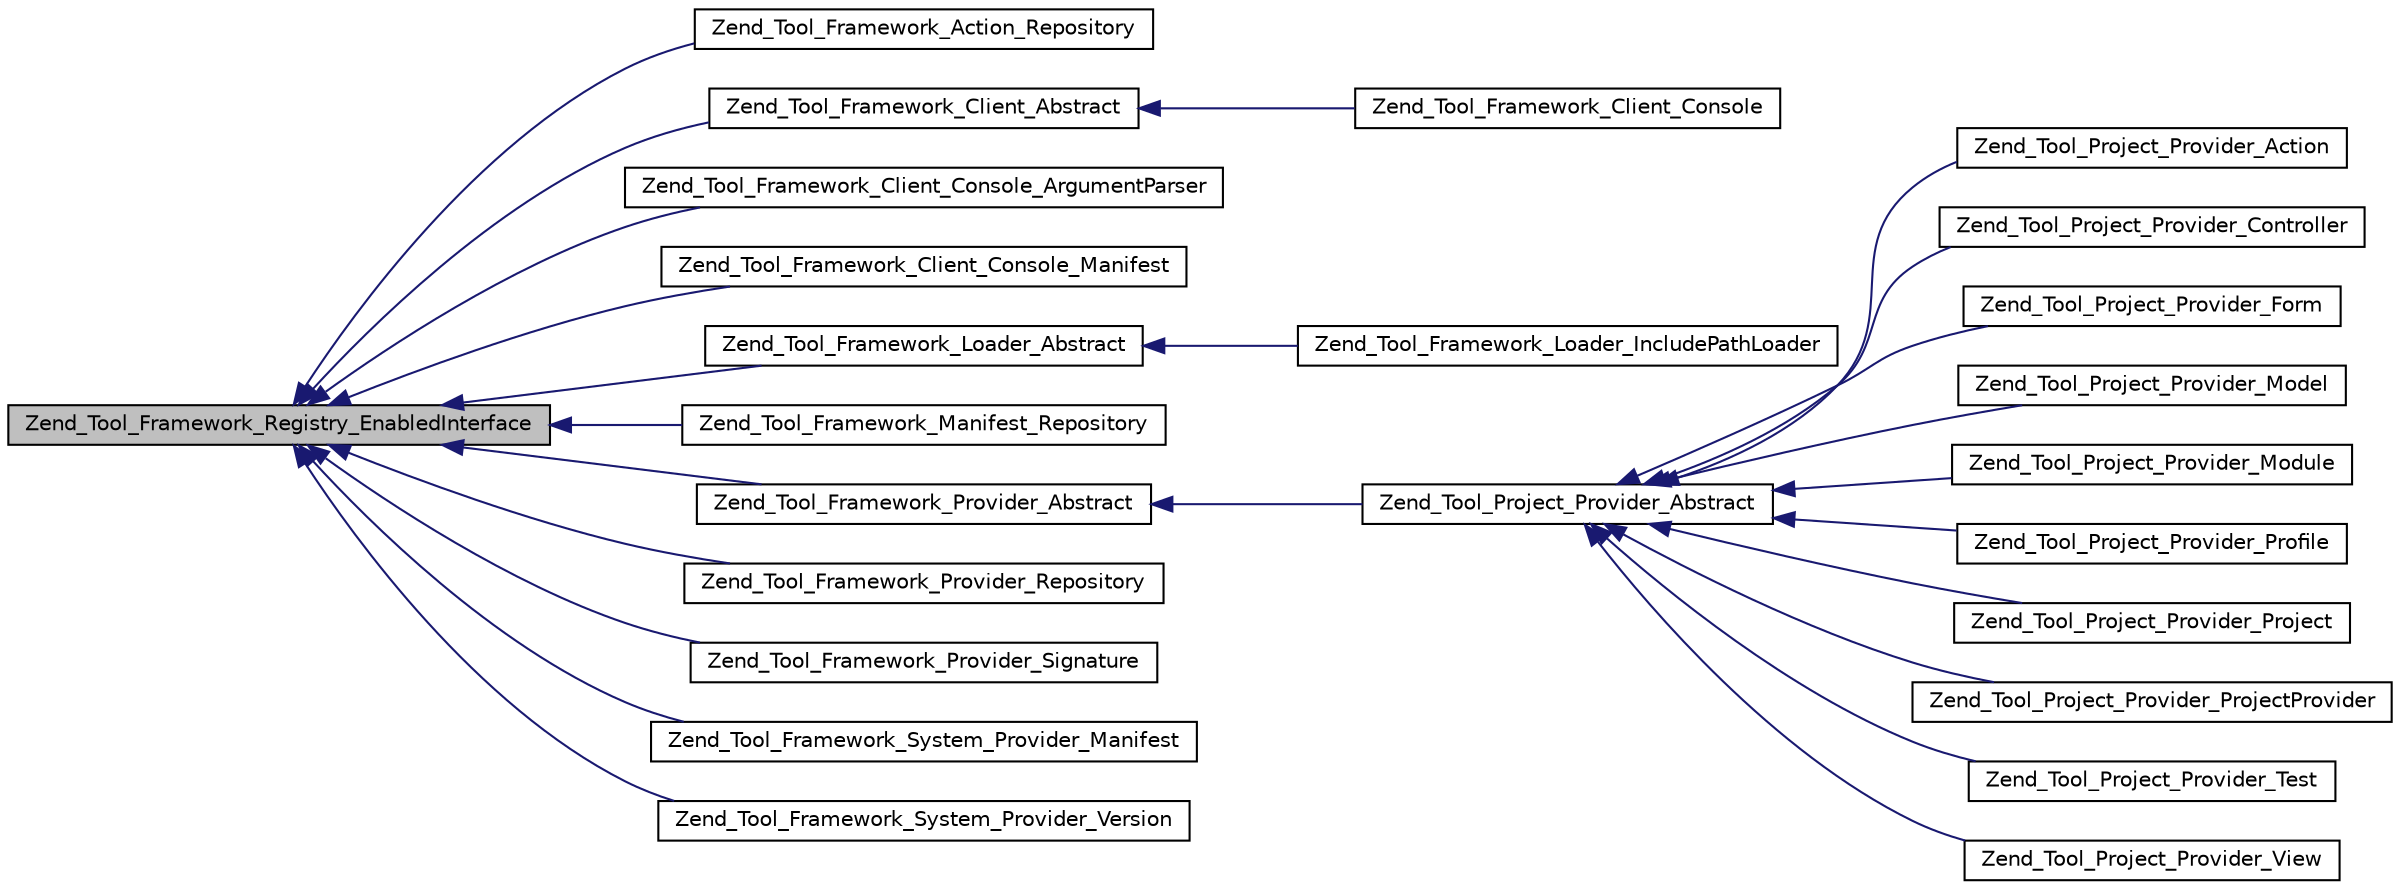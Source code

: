 digraph G
{
  edge [fontname="Helvetica",fontsize="10",labelfontname="Helvetica",labelfontsize="10"];
  node [fontname="Helvetica",fontsize="10",shape=record];
  rankdir="LR";
  Node1 [label="Zend_Tool_Framework_Registry_EnabledInterface",height=0.2,width=0.4,color="black", fillcolor="grey75", style="filled" fontcolor="black"];
  Node1 -> Node2 [dir="back",color="midnightblue",fontsize="10",style="solid",fontname="Helvetica"];
  Node2 [label="Zend_Tool_Framework_Action_Repository",height=0.2,width=0.4,color="black", fillcolor="white", style="filled",URL="$class_zend___tool___framework___action___repository.html"];
  Node1 -> Node3 [dir="back",color="midnightblue",fontsize="10",style="solid",fontname="Helvetica"];
  Node3 [label="Zend_Tool_Framework_Client_Abstract",height=0.2,width=0.4,color="black", fillcolor="white", style="filled",URL="$class_zend___tool___framework___client___abstract.html"];
  Node3 -> Node4 [dir="back",color="midnightblue",fontsize="10",style="solid",fontname="Helvetica"];
  Node4 [label="Zend_Tool_Framework_Client_Console",height=0.2,width=0.4,color="black", fillcolor="white", style="filled",URL="$class_zend___tool___framework___client___console.html"];
  Node1 -> Node5 [dir="back",color="midnightblue",fontsize="10",style="solid",fontname="Helvetica"];
  Node5 [label="Zend_Tool_Framework_Client_Console_ArgumentParser",height=0.2,width=0.4,color="black", fillcolor="white", style="filled",URL="$class_zend___tool___framework___client___console___argument_parser.html"];
  Node1 -> Node6 [dir="back",color="midnightblue",fontsize="10",style="solid",fontname="Helvetica"];
  Node6 [label="Zend_Tool_Framework_Client_Console_Manifest",height=0.2,width=0.4,color="black", fillcolor="white", style="filled",URL="$class_zend___tool___framework___client___console___manifest.html"];
  Node1 -> Node7 [dir="back",color="midnightblue",fontsize="10",style="solid",fontname="Helvetica"];
  Node7 [label="Zend_Tool_Framework_Loader_Abstract",height=0.2,width=0.4,color="black", fillcolor="white", style="filled",URL="$class_zend___tool___framework___loader___abstract.html"];
  Node7 -> Node8 [dir="back",color="midnightblue",fontsize="10",style="solid",fontname="Helvetica"];
  Node8 [label="Zend_Tool_Framework_Loader_IncludePathLoader",height=0.2,width=0.4,color="black", fillcolor="white", style="filled",URL="$class_zend___tool___framework___loader___include_path_loader.html"];
  Node1 -> Node9 [dir="back",color="midnightblue",fontsize="10",style="solid",fontname="Helvetica"];
  Node9 [label="Zend_Tool_Framework_Manifest_Repository",height=0.2,width=0.4,color="black", fillcolor="white", style="filled",URL="$class_zend___tool___framework___manifest___repository.html"];
  Node1 -> Node10 [dir="back",color="midnightblue",fontsize="10",style="solid",fontname="Helvetica"];
  Node10 [label="Zend_Tool_Framework_Provider_Abstract",height=0.2,width=0.4,color="black", fillcolor="white", style="filled",URL="$class_zend___tool___framework___provider___abstract.html"];
  Node10 -> Node11 [dir="back",color="midnightblue",fontsize="10",style="solid",fontname="Helvetica"];
  Node11 [label="Zend_Tool_Project_Provider_Abstract",height=0.2,width=0.4,color="black", fillcolor="white", style="filled",URL="$class_zend___tool___project___provider___abstract.html"];
  Node11 -> Node12 [dir="back",color="midnightblue",fontsize="10",style="solid",fontname="Helvetica"];
  Node12 [label="Zend_Tool_Project_Provider_Action",height=0.2,width=0.4,color="black", fillcolor="white", style="filled",URL="$class_zend___tool___project___provider___action.html"];
  Node11 -> Node13 [dir="back",color="midnightblue",fontsize="10",style="solid",fontname="Helvetica"];
  Node13 [label="Zend_Tool_Project_Provider_Controller",height=0.2,width=0.4,color="black", fillcolor="white", style="filled",URL="$class_zend___tool___project___provider___controller.html"];
  Node11 -> Node14 [dir="back",color="midnightblue",fontsize="10",style="solid",fontname="Helvetica"];
  Node14 [label="Zend_Tool_Project_Provider_Form",height=0.2,width=0.4,color="black", fillcolor="white", style="filled",URL="$class_zend___tool___project___provider___form.html"];
  Node11 -> Node15 [dir="back",color="midnightblue",fontsize="10",style="solid",fontname="Helvetica"];
  Node15 [label="Zend_Tool_Project_Provider_Model",height=0.2,width=0.4,color="black", fillcolor="white", style="filled",URL="$class_zend___tool___project___provider___model.html"];
  Node11 -> Node16 [dir="back",color="midnightblue",fontsize="10",style="solid",fontname="Helvetica"];
  Node16 [label="Zend_Tool_Project_Provider_Module",height=0.2,width=0.4,color="black", fillcolor="white", style="filled",URL="$class_zend___tool___project___provider___module.html"];
  Node11 -> Node17 [dir="back",color="midnightblue",fontsize="10",style="solid",fontname="Helvetica"];
  Node17 [label="Zend_Tool_Project_Provider_Profile",height=0.2,width=0.4,color="black", fillcolor="white", style="filled",URL="$class_zend___tool___project___provider___profile.html"];
  Node11 -> Node18 [dir="back",color="midnightblue",fontsize="10",style="solid",fontname="Helvetica"];
  Node18 [label="Zend_Tool_Project_Provider_Project",height=0.2,width=0.4,color="black", fillcolor="white", style="filled",URL="$class_zend___tool___project___provider___project.html"];
  Node11 -> Node19 [dir="back",color="midnightblue",fontsize="10",style="solid",fontname="Helvetica"];
  Node19 [label="Zend_Tool_Project_Provider_ProjectProvider",height=0.2,width=0.4,color="black", fillcolor="white", style="filled",URL="$class_zend___tool___project___provider___project_provider.html"];
  Node11 -> Node20 [dir="back",color="midnightblue",fontsize="10",style="solid",fontname="Helvetica"];
  Node20 [label="Zend_Tool_Project_Provider_Test",height=0.2,width=0.4,color="black", fillcolor="white", style="filled",URL="$class_zend___tool___project___provider___test.html"];
  Node11 -> Node21 [dir="back",color="midnightblue",fontsize="10",style="solid",fontname="Helvetica"];
  Node21 [label="Zend_Tool_Project_Provider_View",height=0.2,width=0.4,color="black", fillcolor="white", style="filled",URL="$class_zend___tool___project___provider___view.html"];
  Node1 -> Node22 [dir="back",color="midnightblue",fontsize="10",style="solid",fontname="Helvetica"];
  Node22 [label="Zend_Tool_Framework_Provider_Repository",height=0.2,width=0.4,color="black", fillcolor="white", style="filled",URL="$class_zend___tool___framework___provider___repository.html"];
  Node1 -> Node23 [dir="back",color="midnightblue",fontsize="10",style="solid",fontname="Helvetica"];
  Node23 [label="Zend_Tool_Framework_Provider_Signature",height=0.2,width=0.4,color="black", fillcolor="white", style="filled",URL="$class_zend___tool___framework___provider___signature.html"];
  Node1 -> Node24 [dir="back",color="midnightblue",fontsize="10",style="solid",fontname="Helvetica"];
  Node24 [label="Zend_Tool_Framework_System_Provider_Manifest",height=0.2,width=0.4,color="black", fillcolor="white", style="filled",URL="$class_zend___tool___framework___system___provider___manifest.html"];
  Node1 -> Node25 [dir="back",color="midnightblue",fontsize="10",style="solid",fontname="Helvetica"];
  Node25 [label="Zend_Tool_Framework_System_Provider_Version",height=0.2,width=0.4,color="black", fillcolor="white", style="filled",URL="$class_zend___tool___framework___system___provider___version.html"];
}

